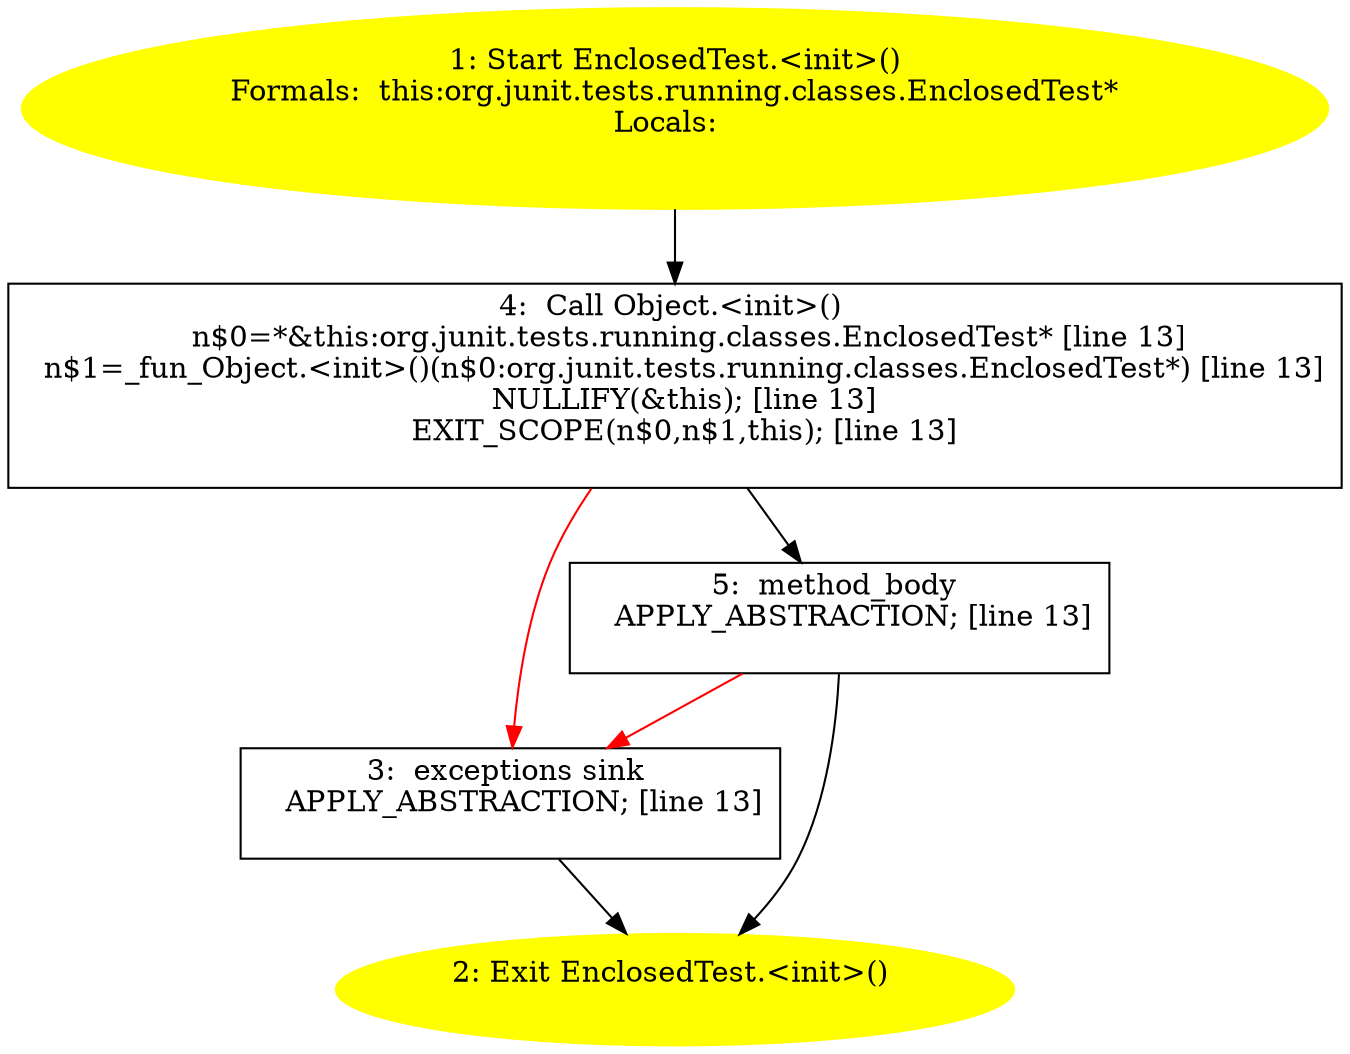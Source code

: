 /* @generated */
digraph cfg {
"org.junit.tests.running.classes.EnclosedTest.<init>().63c5e87d3901e7b368658b7a8db79daa_1" [label="1: Start EnclosedTest.<init>()\nFormals:  this:org.junit.tests.running.classes.EnclosedTest*\nLocals:  \n  " color=yellow style=filled]
	

	 "org.junit.tests.running.classes.EnclosedTest.<init>().63c5e87d3901e7b368658b7a8db79daa_1" -> "org.junit.tests.running.classes.EnclosedTest.<init>().63c5e87d3901e7b368658b7a8db79daa_4" ;
"org.junit.tests.running.classes.EnclosedTest.<init>().63c5e87d3901e7b368658b7a8db79daa_2" [label="2: Exit EnclosedTest.<init>() \n  " color=yellow style=filled]
	

"org.junit.tests.running.classes.EnclosedTest.<init>().63c5e87d3901e7b368658b7a8db79daa_3" [label="3:  exceptions sink \n   APPLY_ABSTRACTION; [line 13]\n " shape="box"]
	

	 "org.junit.tests.running.classes.EnclosedTest.<init>().63c5e87d3901e7b368658b7a8db79daa_3" -> "org.junit.tests.running.classes.EnclosedTest.<init>().63c5e87d3901e7b368658b7a8db79daa_2" ;
"org.junit.tests.running.classes.EnclosedTest.<init>().63c5e87d3901e7b368658b7a8db79daa_4" [label="4:  Call Object.<init>() \n   n$0=*&this:org.junit.tests.running.classes.EnclosedTest* [line 13]\n  n$1=_fun_Object.<init>()(n$0:org.junit.tests.running.classes.EnclosedTest*) [line 13]\n  NULLIFY(&this); [line 13]\n  EXIT_SCOPE(n$0,n$1,this); [line 13]\n " shape="box"]
	

	 "org.junit.tests.running.classes.EnclosedTest.<init>().63c5e87d3901e7b368658b7a8db79daa_4" -> "org.junit.tests.running.classes.EnclosedTest.<init>().63c5e87d3901e7b368658b7a8db79daa_5" ;
	 "org.junit.tests.running.classes.EnclosedTest.<init>().63c5e87d3901e7b368658b7a8db79daa_4" -> "org.junit.tests.running.classes.EnclosedTest.<init>().63c5e87d3901e7b368658b7a8db79daa_3" [color="red" ];
"org.junit.tests.running.classes.EnclosedTest.<init>().63c5e87d3901e7b368658b7a8db79daa_5" [label="5:  method_body \n   APPLY_ABSTRACTION; [line 13]\n " shape="box"]
	

	 "org.junit.tests.running.classes.EnclosedTest.<init>().63c5e87d3901e7b368658b7a8db79daa_5" -> "org.junit.tests.running.classes.EnclosedTest.<init>().63c5e87d3901e7b368658b7a8db79daa_2" ;
	 "org.junit.tests.running.classes.EnclosedTest.<init>().63c5e87d3901e7b368658b7a8db79daa_5" -> "org.junit.tests.running.classes.EnclosedTest.<init>().63c5e87d3901e7b368658b7a8db79daa_3" [color="red" ];
}
